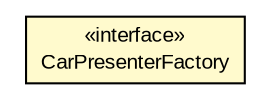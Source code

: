 #!/usr/local/bin/dot
#
# Class diagram 
# Generated by UMLGraph version R5_6-24-gf6e263 (http://www.umlgraph.org/)
#

digraph G {
	edge [fontname="arial",fontsize=10,labelfontname="arial",labelfontsize=10];
	node [fontname="arial",fontsize=10,shape=plaintext];
	nodesep=0.25;
	ranksep=0.5;
	rankdir=LR;
	// com.gwtplatform.carstore.client.application.cars.car.CarPresenterFactory
	c161426 [label=<<table title="com.gwtplatform.carstore.client.application.cars.car.CarPresenterFactory" border="0" cellborder="1" cellspacing="0" cellpadding="2" port="p" bgcolor="lemonChiffon" href="./CarPresenterFactory.html">
		<tr><td><table border="0" cellspacing="0" cellpadding="1">
<tr><td align="center" balign="center"> &#171;interface&#187; </td></tr>
<tr><td align="center" balign="center"> CarPresenterFactory </td></tr>
		</table></td></tr>
		</table>>, URL="./CarPresenterFactory.html", fontname="arial", fontcolor="black", fontsize=10.0];
}

